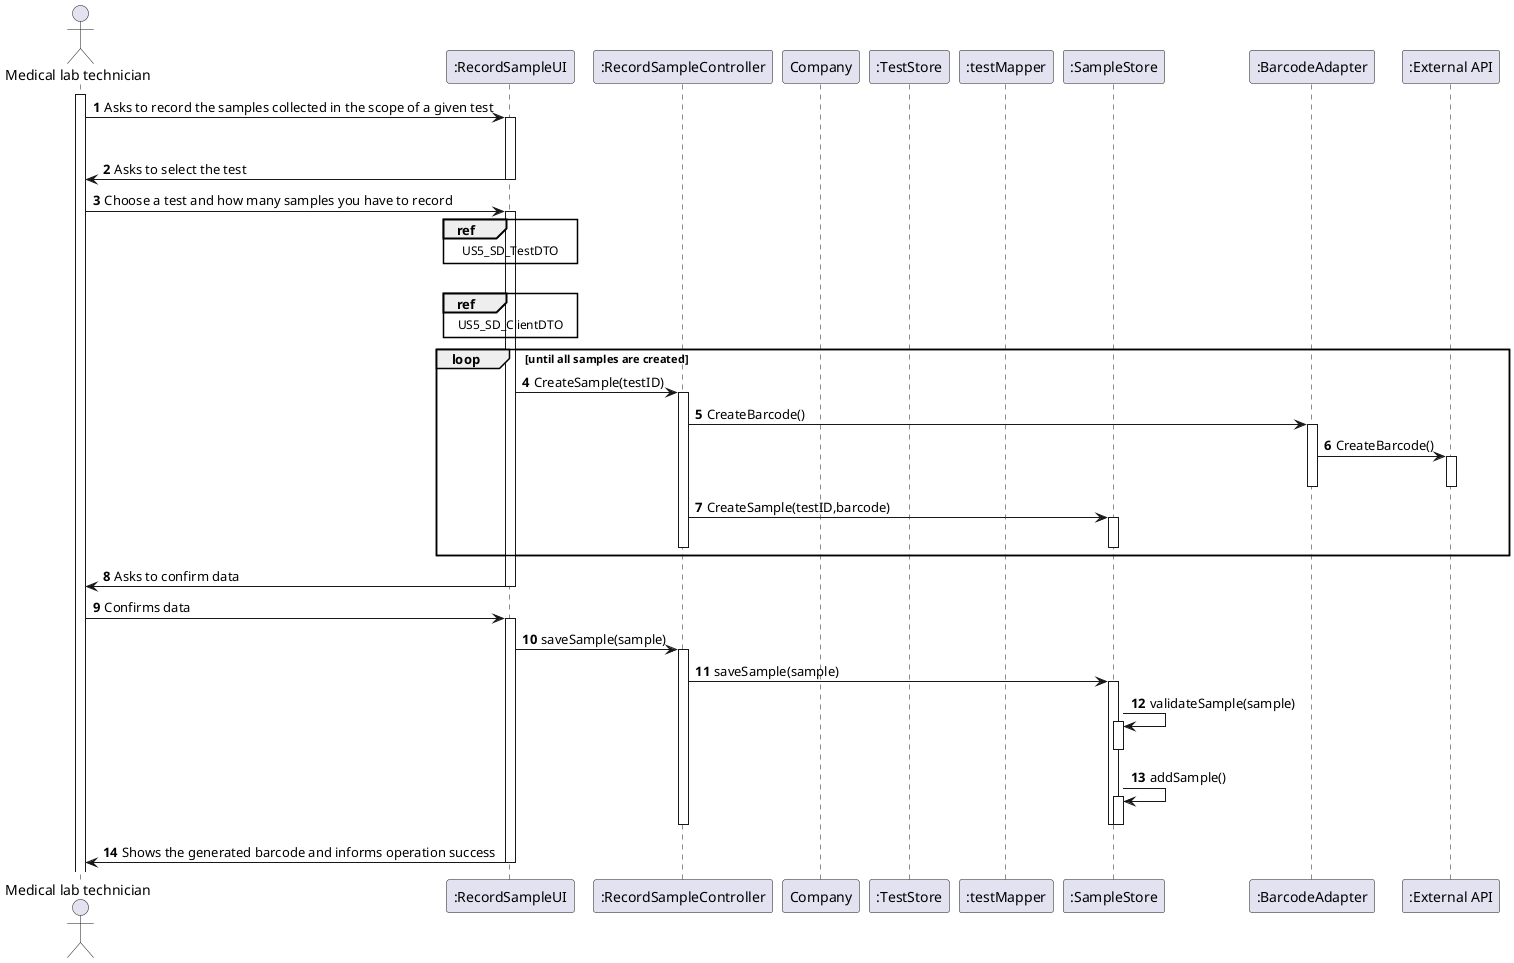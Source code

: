 @startuml
autonumber
'hide footbox
actor "Medical lab technician" as MLT

participant ":RecordSampleUI" as RSUI
participant ":RecordSampleController" as RSC
participant "Company" as COMP
participant ":TestStore" as TESTSTORE
participant ":testMapper" as TESTMAP
participant ":SampleStore" as SAMPSTORE
participant ":BarcodeAdapter" as BAR
participant ":External API" as BARAPI
activate MLT

MLT -> RSUI : Asks to record the samples collected in the scope of a given test
activate RSUI

deactivate RSC

RSUI -> MLT : Asks to select the test

deactivate RSUI

MLT -> RSUI : Choose a test and how many samples you have to record
activate RSUI

ref over RSUI : US5_SD_TestDTO

|||

ref over RSUI : US5_SD_ClientDTO

loop until all samples are created

RSUI -> RSC : CreateSample(testID)

activate RSC

RSC -> BAR : CreateBarcode()

activate BAR

BAR -> BARAPI : CreateBarcode()

activate BARAPI

deactivate BAR

deactivate BARAPI

RSC -> SAMPSTORE : CreateSample(testID,barcode)

activate SAMPSTORE

deactivate SAMPSTORE

deactivate BARAPI

deactivate BAR

deactivate RSC

end
RSUI -> MLT : Asks to confirm data
deactivate RSUI

MLT -> RSUI : Confirms data
activate RSUI

RSUI -> RSC : saveSample(sample)

activate RSC

RSC -> SAMPSTORE : saveSample(sample)

activate SAMPSTORE



SAMPSTORE -> SAMPSTORE : validateSample(sample)

activate SAMPSTORE

deactivate SAMPSTORE

SAMPSTORE -> SAMPSTORE : addSample()

activate SAMPSTORE

deactivate SAMPSTORE

deactivate SAMPSTORE


deactivate RSC

RSUI -> MLT : Shows the generated barcode and informs operation success
deactivate RSUI






@enduml
